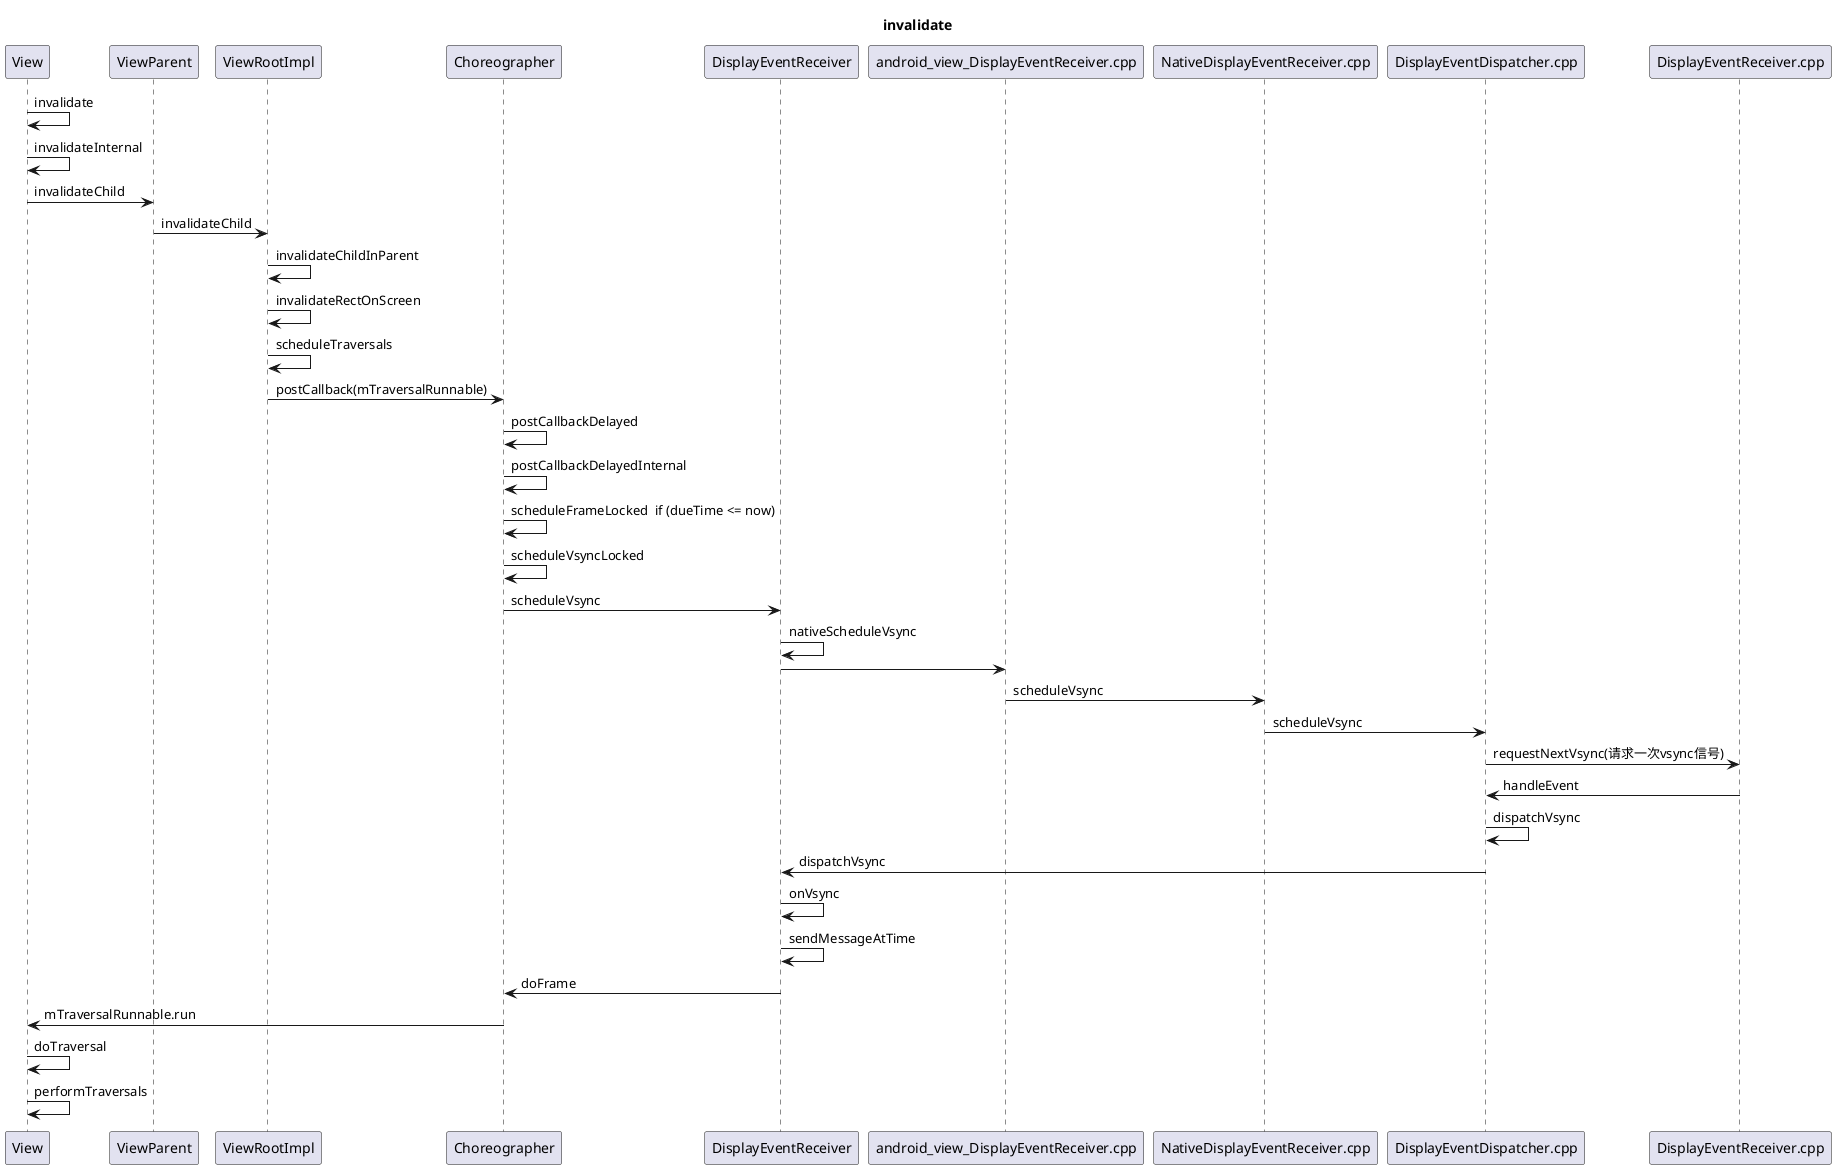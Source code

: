 @startuml
    title invalidate
    View -> View:invalidate
    View -> View :invalidateInternal
    View -> ViewParent : invalidateChild
    ViewParent -> ViewRootImpl : invalidateChild
    ViewRootImpl -> ViewRootImpl :invalidateChildInParent
    ViewRootImpl -> ViewRootImpl :invalidateRectOnScreen
    ViewRootImpl -> ViewRootImpl :scheduleTraversals
    ViewRootImpl -> Choreographer :postCallback(mTraversalRunnable)
    Choreographer -> Choreographer :postCallbackDelayed
    Choreographer -> Choreographer :postCallbackDelayedInternal
    Choreographer -> Choreographer :scheduleFrameLocked  if (dueTime <= now)
    Choreographer -> Choreographer :scheduleVsyncLocked
    Choreographer -> DisplayEventReceiver:scheduleVsync
    DisplayEventReceiver -> DisplayEventReceiver:nativeScheduleVsync
    DisplayEventReceiver ->android_view_DisplayEventReceiver.cpp
    android_view_DisplayEventReceiver.cpp -> NativeDisplayEventReceiver.cpp : scheduleVsync
    NativeDisplayEventReceiver.cpp->DisplayEventDispatcher.cpp:scheduleVsync
    DisplayEventDispatcher.cpp ->DisplayEventReceiver.cpp:requestNextVsync(请求一次vsync信号)
    DisplayEventReceiver.cpp->DisplayEventDispatcher.cpp:handleEvent
    DisplayEventDispatcher.cpp->DisplayEventDispatcher.cpp:dispatchVsync
    DisplayEventDispatcher.cpp->DisplayEventReceiver:dispatchVsync
    DisplayEventReceiver->DisplayEventReceiver:onVsync
    DisplayEventReceiver->DisplayEventReceiver:sendMessageAtTime
    DisplayEventReceiver->Choreographer:doFrame
    Choreographer->View:mTraversalRunnable.run
    View->View:doTraversal
    View->View:performTraversals
@enduml